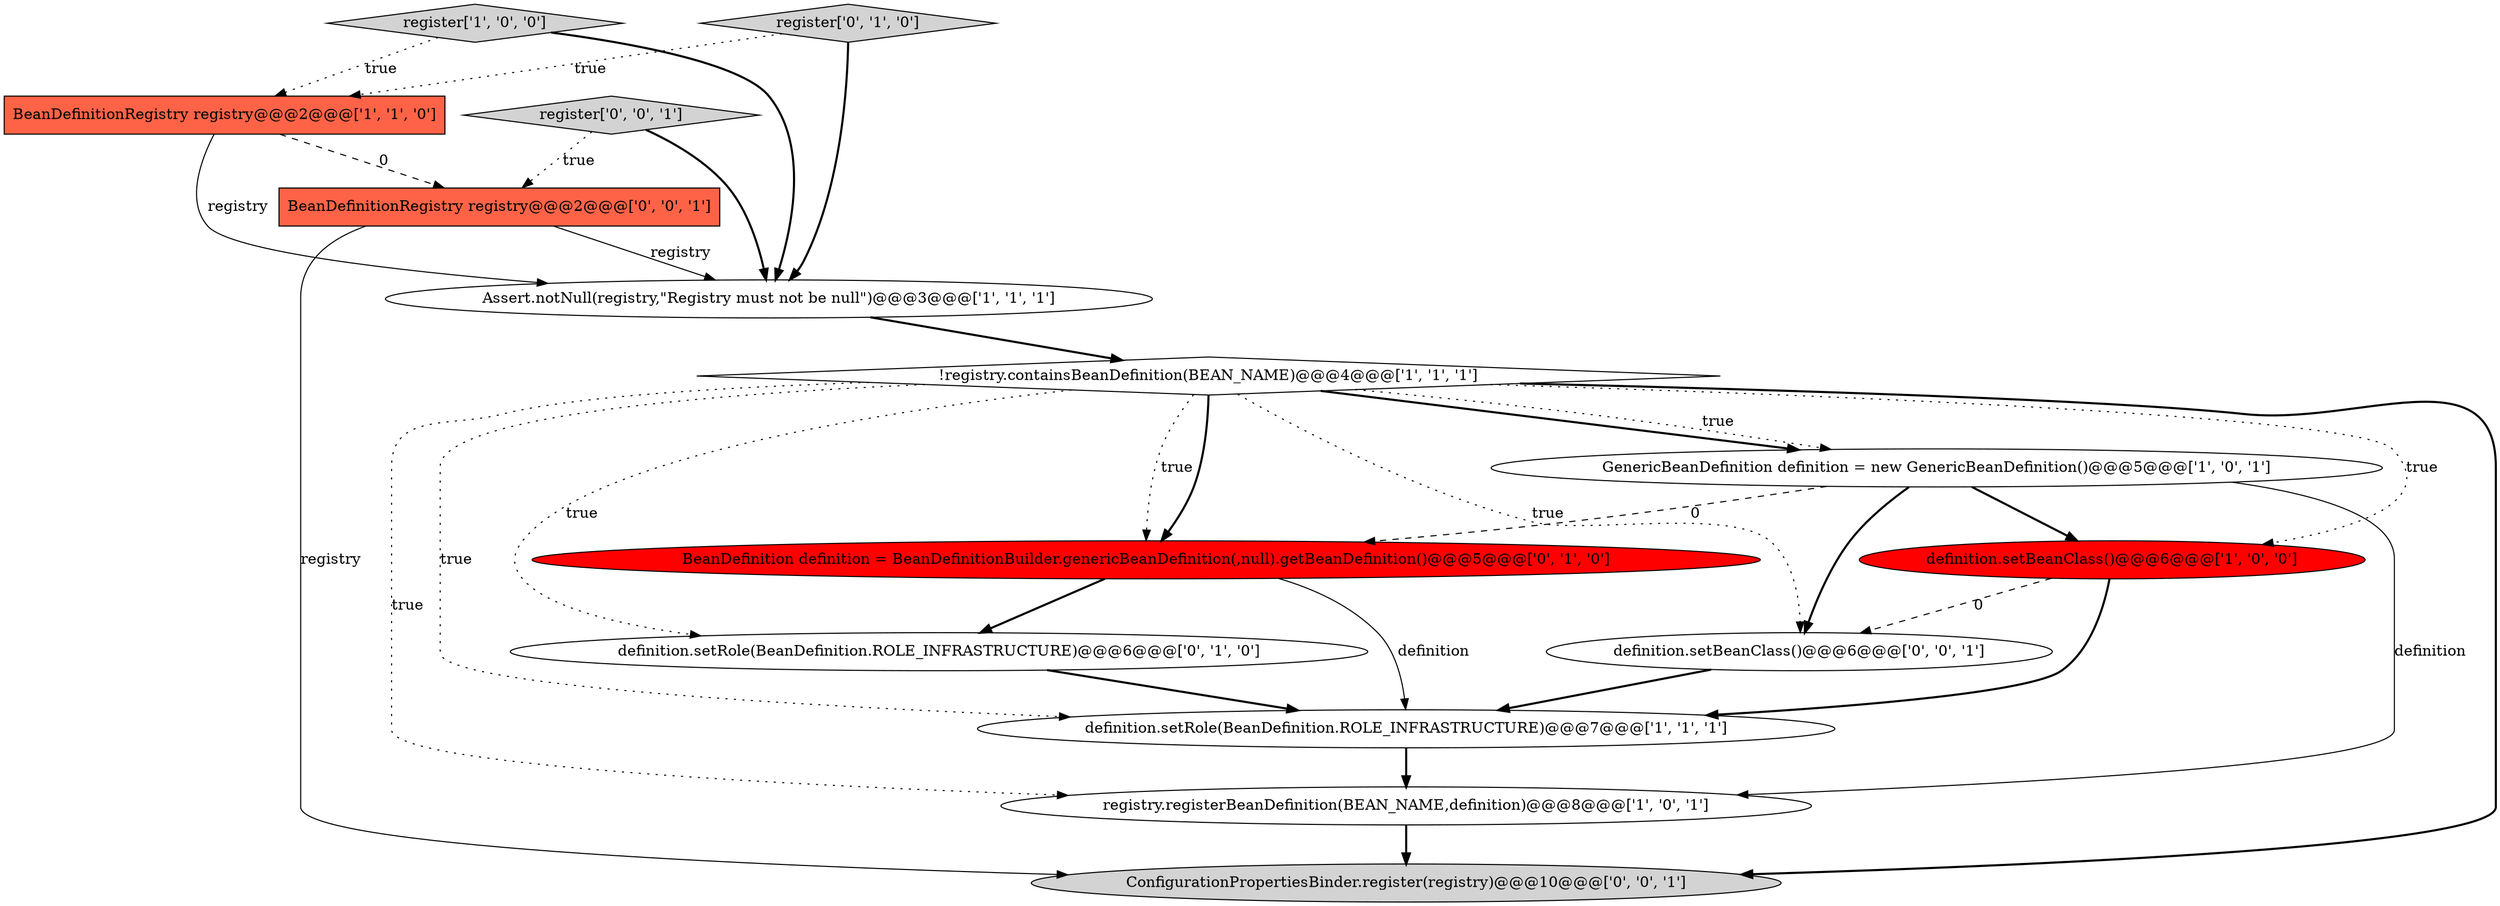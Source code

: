 digraph {
13 [style = filled, label = "ConfigurationPropertiesBinder.register(registry)@@@10@@@['0', '0', '1']", fillcolor = lightgray, shape = ellipse image = "AAA0AAABBB3BBB"];
2 [style = filled, label = "Assert.notNull(registry,\"Registry must not be null\")@@@3@@@['1', '1', '1']", fillcolor = white, shape = ellipse image = "AAA0AAABBB1BBB"];
9 [style = filled, label = "definition.setRole(BeanDefinition.ROLE_INFRASTRUCTURE)@@@6@@@['0', '1', '0']", fillcolor = white, shape = ellipse image = "AAA0AAABBB2BBB"];
7 [style = filled, label = "registry.registerBeanDefinition(BEAN_NAME,definition)@@@8@@@['1', '0', '1']", fillcolor = white, shape = ellipse image = "AAA0AAABBB1BBB"];
6 [style = filled, label = "!registry.containsBeanDefinition(BEAN_NAME)@@@4@@@['1', '1', '1']", fillcolor = white, shape = diamond image = "AAA0AAABBB1BBB"];
3 [style = filled, label = "BeanDefinitionRegistry registry@@@2@@@['1', '1', '0']", fillcolor = tomato, shape = box image = "AAA0AAABBB1BBB"];
10 [style = filled, label = "register['0', '1', '0']", fillcolor = lightgray, shape = diamond image = "AAA0AAABBB2BBB"];
11 [style = filled, label = "definition.setBeanClass()@@@6@@@['0', '0', '1']", fillcolor = white, shape = ellipse image = "AAA0AAABBB3BBB"];
1 [style = filled, label = "definition.setRole(BeanDefinition.ROLE_INFRASTRUCTURE)@@@7@@@['1', '1', '1']", fillcolor = white, shape = ellipse image = "AAA0AAABBB1BBB"];
14 [style = filled, label = "register['0', '0', '1']", fillcolor = lightgray, shape = diamond image = "AAA0AAABBB3BBB"];
4 [style = filled, label = "register['1', '0', '0']", fillcolor = lightgray, shape = diamond image = "AAA0AAABBB1BBB"];
0 [style = filled, label = "definition.setBeanClass()@@@6@@@['1', '0', '0']", fillcolor = red, shape = ellipse image = "AAA1AAABBB1BBB"];
8 [style = filled, label = "BeanDefinition definition = BeanDefinitionBuilder.genericBeanDefinition(,null).getBeanDefinition()@@@5@@@['0', '1', '0']", fillcolor = red, shape = ellipse image = "AAA1AAABBB2BBB"];
5 [style = filled, label = "GenericBeanDefinition definition = new GenericBeanDefinition()@@@5@@@['1', '0', '1']", fillcolor = white, shape = ellipse image = "AAA0AAABBB1BBB"];
12 [style = filled, label = "BeanDefinitionRegistry registry@@@2@@@['0', '0', '1']", fillcolor = tomato, shape = box image = "AAA0AAABBB3BBB"];
7->13 [style = bold, label=""];
5->7 [style = solid, label="definition"];
14->12 [style = dotted, label="true"];
3->2 [style = solid, label="registry"];
11->1 [style = bold, label=""];
2->6 [style = bold, label=""];
12->13 [style = solid, label="registry"];
6->1 [style = dotted, label="true"];
10->3 [style = dotted, label="true"];
0->11 [style = dashed, label="0"];
4->2 [style = bold, label=""];
1->7 [style = bold, label=""];
6->5 [style = bold, label=""];
4->3 [style = dotted, label="true"];
3->12 [style = dashed, label="0"];
5->0 [style = bold, label=""];
6->9 [style = dotted, label="true"];
6->8 [style = dotted, label="true"];
0->1 [style = bold, label=""];
6->13 [style = bold, label=""];
6->8 [style = bold, label=""];
8->9 [style = bold, label=""];
6->7 [style = dotted, label="true"];
5->8 [style = dashed, label="0"];
10->2 [style = bold, label=""];
5->11 [style = bold, label=""];
14->2 [style = bold, label=""];
8->1 [style = solid, label="definition"];
6->0 [style = dotted, label="true"];
6->11 [style = dotted, label="true"];
9->1 [style = bold, label=""];
6->5 [style = dotted, label="true"];
12->2 [style = solid, label="registry"];
}
